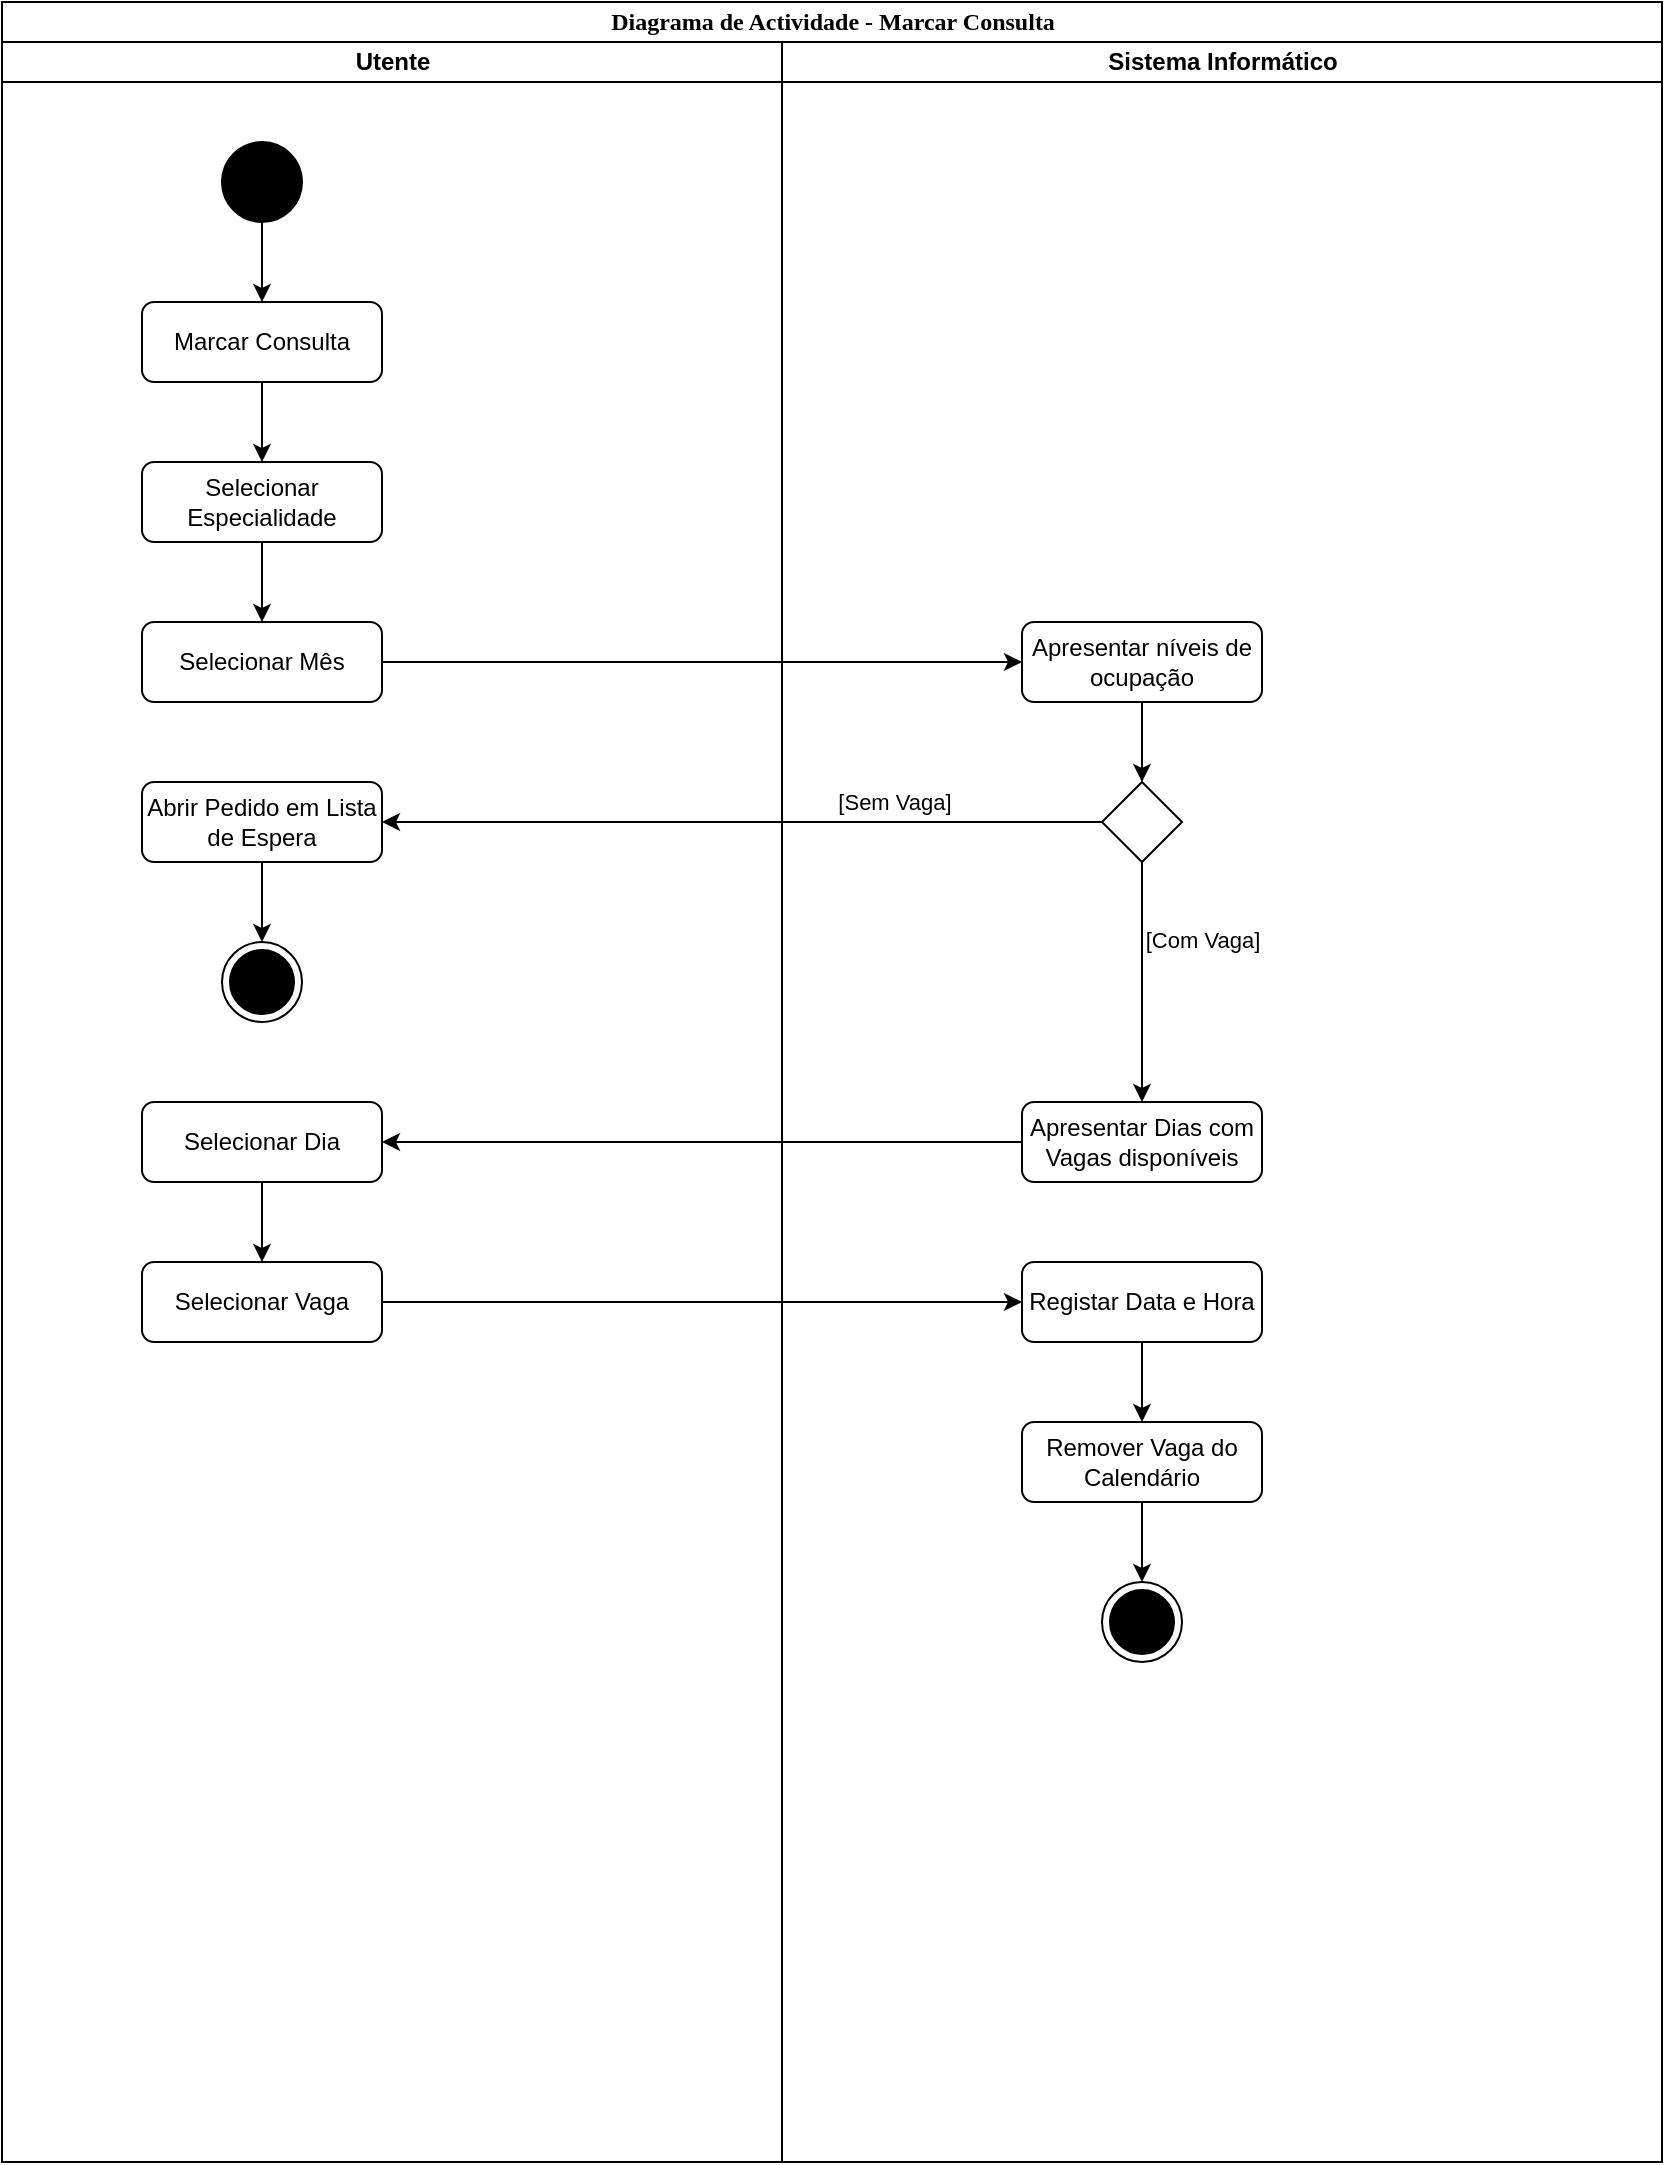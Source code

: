 <mxfile version="14.2.4" type="device" pages="3"><diagram name="Marcar Consulta" id="0783ab3e-0a74-02c8-0abd-f7b4e66b4bec"><mxGraphModel dx="867" dy="393" grid="1" gridSize="10" guides="1" tooltips="1" connect="1" arrows="1" fold="1" page="1" pageScale="1" pageWidth="850" pageHeight="1100" background="#ffffff" math="0" shadow="0"><root><mxCell id="0"/><mxCell id="1" parent="0"/><mxCell id="1c1d494c118603dd-1" value="Diagrama de Actividade - Marcar Consulta" style="swimlane;html=1;childLayout=stackLayout;startSize=20;rounded=0;shadow=0;comic=0;labelBackgroundColor=none;strokeWidth=1;fontFamily=Verdana;fontSize=12;align=center;" parent="1" vertex="1"><mxGeometry x="10" y="10" width="830" height="1080" as="geometry"/></mxCell><mxCell id="1c1d494c118603dd-2" value="Utente" style="swimlane;html=1;startSize=20;" parent="1c1d494c118603dd-1" vertex="1"><mxGeometry y="20" width="390" height="1060" as="geometry"/></mxCell><mxCell id="kjHAQSNKGEX2r20OFE0u-46" style="edgeStyle=orthogonalEdgeStyle;rounded=0;orthogonalLoop=1;jettySize=auto;html=1;entryX=0.5;entryY=0;entryDx=0;entryDy=0;" edge="1" parent="1c1d494c118603dd-2" source="60571a20871a0731-4" target="kjHAQSNKGEX2r20OFE0u-2"><mxGeometry relative="1" as="geometry"/></mxCell><mxCell id="60571a20871a0731-4" value="" style="ellipse;whiteSpace=wrap;html=1;rounded=0;shadow=0;comic=0;labelBackgroundColor=none;strokeWidth=1;fillColor=#000000;fontFamily=Verdana;fontSize=12;align=center;" parent="1c1d494c118603dd-2" vertex="1"><mxGeometry x="110" y="50" width="40" height="40" as="geometry"/></mxCell><mxCell id="kjHAQSNKGEX2r20OFE0u-28" style="edgeStyle=orthogonalEdgeStyle;rounded=0;orthogonalLoop=1;jettySize=auto;html=1;entryX=0.5;entryY=0;entryDx=0;entryDy=0;" edge="1" parent="1c1d494c118603dd-2" source="kjHAQSNKGEX2r20OFE0u-2" target="kjHAQSNKGEX2r20OFE0u-25"><mxGeometry relative="1" as="geometry"/></mxCell><mxCell id="kjHAQSNKGEX2r20OFE0u-2" value="Marcar Consulta" style="rounded=1;whiteSpace=wrap;html=1;" vertex="1" parent="1c1d494c118603dd-2"><mxGeometry x="70" y="130" width="120" height="40" as="geometry"/></mxCell><mxCell id="kjHAQSNKGEX2r20OFE0u-38" style="edgeStyle=none;rounded=0;orthogonalLoop=1;jettySize=auto;html=1;entryX=0.5;entryY=0;entryDx=0;entryDy=0;" edge="1" parent="1c1d494c118603dd-2" source="kjHAQSNKGEX2r20OFE0u-25" target="kjHAQSNKGEX2r20OFE0u-31"><mxGeometry relative="1" as="geometry"/></mxCell><mxCell id="kjHAQSNKGEX2r20OFE0u-25" value="Selecionar Especialidade" style="rounded=1;whiteSpace=wrap;html=1;" vertex="1" parent="1c1d494c118603dd-2"><mxGeometry x="70" y="210" width="120" height="40" as="geometry"/></mxCell><mxCell id="kjHAQSNKGEX2r20OFE0u-31" value="Selecionar Mês" style="rounded=1;whiteSpace=wrap;html=1;" vertex="1" parent="1c1d494c118603dd-2"><mxGeometry x="70" y="290" width="120" height="40" as="geometry"/></mxCell><mxCell id="kjHAQSNKGEX2r20OFE0u-49" style="edgeStyle=orthogonalEdgeStyle;rounded=0;orthogonalLoop=1;jettySize=auto;html=1;entryX=0.5;entryY=0;entryDx=0;entryDy=0;" edge="1" parent="1c1d494c118603dd-2" source="kjHAQSNKGEX2r20OFE0u-36" target="kjHAQSNKGEX2r20OFE0u-47"><mxGeometry relative="1" as="geometry"/></mxCell><mxCell id="kjHAQSNKGEX2r20OFE0u-36" value="Selecionar Dia" style="rounded=1;whiteSpace=wrap;html=1;" vertex="1" parent="1c1d494c118603dd-2"><mxGeometry x="70" y="530" width="120" height="40" as="geometry"/></mxCell><mxCell id="kjHAQSNKGEX2r20OFE0u-45" style="edgeStyle=orthogonalEdgeStyle;rounded=0;orthogonalLoop=1;jettySize=auto;html=1;entryX=0.5;entryY=0;entryDx=0;entryDy=0;" edge="1" parent="1c1d494c118603dd-2" source="kjHAQSNKGEX2r20OFE0u-18" target="kjHAQSNKGEX2r20OFE0u-44"><mxGeometry relative="1" as="geometry"/></mxCell><mxCell id="kjHAQSNKGEX2r20OFE0u-18" value="Abrir Pedido em Lista de Espera" style="rounded=1;whiteSpace=wrap;html=1;" vertex="1" parent="1c1d494c118603dd-2"><mxGeometry x="70" y="370" width="120" height="40" as="geometry"/></mxCell><mxCell id="kjHAQSNKGEX2r20OFE0u-44" value="" style="ellipse;html=1;shape=endState;fillColor=#000000;" vertex="1" parent="1c1d494c118603dd-2"><mxGeometry x="110" y="450" width="40" height="40" as="geometry"/></mxCell><mxCell id="kjHAQSNKGEX2r20OFE0u-47" value="Selecionar Vaga" style="rounded=1;whiteSpace=wrap;html=1;" vertex="1" parent="1c1d494c118603dd-2"><mxGeometry x="70" y="610" width="120" height="40" as="geometry"/></mxCell><mxCell id="kjHAQSNKGEX2r20OFE0u-19" style="rounded=0;orthogonalLoop=1;jettySize=auto;html=1;entryX=1;entryY=0.5;entryDx=0;entryDy=0;exitX=0;exitY=0.5;exitDx=0;exitDy=0;" edge="1" parent="1c1d494c118603dd-1" source="kjHAQSNKGEX2r20OFE0u-11" target="kjHAQSNKGEX2r20OFE0u-18"><mxGeometry relative="1" as="geometry"><mxPoint x="380" y="530" as="sourcePoint"/><mxPoint x="308" y="670" as="targetPoint"/></mxGeometry></mxCell><mxCell id="kjHAQSNKGEX2r20OFE0u-20" value="[Sem Vaga]" style="edgeLabel;html=1;align=center;verticalAlign=middle;resizable=0;points=[];" vertex="1" connectable="0" parent="kjHAQSNKGEX2r20OFE0u-19"><mxGeometry x="-0.555" y="5" relative="1" as="geometry"><mxPoint x="-24" y="-15" as="offset"/></mxGeometry></mxCell><mxCell id="kjHAQSNKGEX2r20OFE0u-39" style="edgeStyle=none;rounded=0;orthogonalLoop=1;jettySize=auto;html=1;entryX=0;entryY=0.5;entryDx=0;entryDy=0;" edge="1" parent="1c1d494c118603dd-1" source="kjHAQSNKGEX2r20OFE0u-31" target="kjHAQSNKGEX2r20OFE0u-24"><mxGeometry relative="1" as="geometry"/></mxCell><mxCell id="kjHAQSNKGEX2r20OFE0u-41" style="edgeStyle=orthogonalEdgeStyle;rounded=0;orthogonalLoop=1;jettySize=auto;html=1;entryX=1;entryY=0.5;entryDx=0;entryDy=0;" edge="1" parent="1c1d494c118603dd-1" source="kjHAQSNKGEX2r20OFE0u-33" target="kjHAQSNKGEX2r20OFE0u-36"><mxGeometry relative="1" as="geometry"/></mxCell><mxCell id="1c1d494c118603dd-3" value="Sistema Informático" style="swimlane;html=1;startSize=20;" parent="1c1d494c118603dd-1" vertex="1"><mxGeometry x="390" y="20" width="440" height="1060" as="geometry"/></mxCell><mxCell id="kjHAQSNKGEX2r20OFE0u-10" style="edgeStyle=orthogonalEdgeStyle;rounded=0;orthogonalLoop=1;jettySize=auto;html=1;" edge="1" parent="1c1d494c118603dd-3" source="kjHAQSNKGEX2r20OFE0u-8" target="kjHAQSNKGEX2r20OFE0u-9"><mxGeometry relative="1" as="geometry"/></mxCell><mxCell id="kjHAQSNKGEX2r20OFE0u-8" value="Registar Data e Hora" style="rounded=1;whiteSpace=wrap;html=1;" vertex="1" parent="1c1d494c118603dd-3"><mxGeometry x="120" y="610" width="120" height="40" as="geometry"/></mxCell><mxCell id="kjHAQSNKGEX2r20OFE0u-51" style="edgeStyle=orthogonalEdgeStyle;rounded=0;orthogonalLoop=1;jettySize=auto;html=1;entryX=0.5;entryY=0;entryDx=0;entryDy=0;" edge="1" parent="1c1d494c118603dd-3" source="kjHAQSNKGEX2r20OFE0u-9" target="kjHAQSNKGEX2r20OFE0u-50"><mxGeometry relative="1" as="geometry"/></mxCell><mxCell id="kjHAQSNKGEX2r20OFE0u-9" value="Remover Vaga do Calendário" style="rounded=1;whiteSpace=wrap;html=1;" vertex="1" parent="1c1d494c118603dd-3"><mxGeometry x="120" y="690" width="120" height="40" as="geometry"/></mxCell><mxCell id="kjHAQSNKGEX2r20OFE0u-11" value="" style="rhombus;whiteSpace=wrap;html=1;" vertex="1" parent="1c1d494c118603dd-3"><mxGeometry x="160" y="370" width="40" height="40" as="geometry"/></mxCell><mxCell id="kjHAQSNKGEX2r20OFE0u-40" style="edgeStyle=orthogonalEdgeStyle;rounded=0;orthogonalLoop=1;jettySize=auto;html=1;entryX=0.5;entryY=0;entryDx=0;entryDy=0;" edge="1" parent="1c1d494c118603dd-3" source="kjHAQSNKGEX2r20OFE0u-24" target="kjHAQSNKGEX2r20OFE0u-11"><mxGeometry relative="1" as="geometry"/></mxCell><mxCell id="kjHAQSNKGEX2r20OFE0u-24" value="Apresentar níveis de ocupação" style="rounded=1;whiteSpace=wrap;html=1;" vertex="1" parent="1c1d494c118603dd-3"><mxGeometry x="120" y="290" width="120" height="40" as="geometry"/></mxCell><mxCell id="kjHAQSNKGEX2r20OFE0u-33" value="Apresentar Dias com Vagas disponíveis" style="rounded=1;whiteSpace=wrap;html=1;" vertex="1" parent="1c1d494c118603dd-3"><mxGeometry x="120" y="530" width="120" height="40" as="geometry"/></mxCell><mxCell id="kjHAQSNKGEX2r20OFE0u-16" style="rounded=0;orthogonalLoop=1;jettySize=auto;html=1;exitX=0.5;exitY=1;exitDx=0;exitDy=0;edgeStyle=orthogonalEdgeStyle;entryX=0.5;entryY=0;entryDx=0;entryDy=0;" edge="1" parent="1c1d494c118603dd-3" source="kjHAQSNKGEX2r20OFE0u-11" target="kjHAQSNKGEX2r20OFE0u-33"><mxGeometry relative="1" as="geometry"><mxPoint x="180" y="510" as="targetPoint"/><mxPoint x="205.5" y="540" as="sourcePoint"/><Array as="points"/></mxGeometry></mxCell><mxCell id="kjHAQSNKGEX2r20OFE0u-17" value="[Com Vaga]" style="edgeLabel;html=1;align=center;verticalAlign=middle;resizable=0;points=[];" vertex="1" connectable="0" parent="kjHAQSNKGEX2r20OFE0u-16"><mxGeometry x="-0.555" y="-2" relative="1" as="geometry"><mxPoint x="32" y="12" as="offset"/></mxGeometry></mxCell><mxCell id="kjHAQSNKGEX2r20OFE0u-50" value="" style="ellipse;html=1;shape=endState;fillColor=#000000;" vertex="1" parent="1c1d494c118603dd-3"><mxGeometry x="160" y="770" width="40" height="40" as="geometry"/></mxCell><mxCell id="kjHAQSNKGEX2r20OFE0u-48" style="edgeStyle=orthogonalEdgeStyle;rounded=0;orthogonalLoop=1;jettySize=auto;html=1;entryX=0;entryY=0.5;entryDx=0;entryDy=0;" edge="1" parent="1c1d494c118603dd-1" source="kjHAQSNKGEX2r20OFE0u-47" target="kjHAQSNKGEX2r20OFE0u-8"><mxGeometry relative="1" as="geometry"/></mxCell></root></mxGraphModel></diagram><diagram id="Ne70lVapPX85LEz8FXPz" name="Desmarcar Consulta"><mxGraphModel dx="867" dy="393" grid="1" gridSize="10" guides="1" tooltips="1" connect="1" arrows="1" fold="1" page="1" pageScale="1" pageWidth="827" pageHeight="1169" math="0" shadow="0"><root><mxCell id="CgYppBIDY5oI1jkrm0bC-0"/><mxCell id="CgYppBIDY5oI1jkrm0bC-1" parent="CgYppBIDY5oI1jkrm0bC-0"/><mxCell id="MlOuWjEtDycWQlPlWrfE-0" value="Diagrama de Atividade - Desmarcar Consulta Utente&amp;nbsp;" style="swimlane;html=1;childLayout=stackLayout;startSize=20;rounded=0;shadow=0;comic=0;labelBackgroundColor=none;strokeWidth=1;fontFamily=Verdana;fontSize=12;align=center;" vertex="1" parent="CgYppBIDY5oI1jkrm0bC-1"><mxGeometry x="10" y="10" width="810" height="390" as="geometry"/></mxCell><mxCell id="MlOuWjEtDycWQlPlWrfE-1" value="Utente" style="swimlane;html=1;startSize=20;" vertex="1" parent="MlOuWjEtDycWQlPlWrfE-0"><mxGeometry y="20" width="400" height="370" as="geometry"/></mxCell><mxCell id="UpuWILP65akBoyyvkY-h-2" style="edgeStyle=orthogonalEdgeStyle;rounded=0;orthogonalLoop=1;jettySize=auto;html=1;" edge="1" parent="MlOuWjEtDycWQlPlWrfE-1" source="UpuWILP65akBoyyvkY-h-0" target="UpuWILP65akBoyyvkY-h-1"><mxGeometry relative="1" as="geometry"/></mxCell><mxCell id="UpuWILP65akBoyyvkY-h-0" value="" style="ellipse;whiteSpace=wrap;html=1;rounded=0;shadow=0;comic=0;labelBackgroundColor=none;strokeWidth=1;fillColor=#000000;fontFamily=Verdana;fontSize=12;align=center;" vertex="1" parent="MlOuWjEtDycWQlPlWrfE-1"><mxGeometry x="150" y="50" width="40" height="40" as="geometry"/></mxCell><mxCell id="UpuWILP65akBoyyvkY-h-1" value="Desmarcar Consulta" style="rounded=1;whiteSpace=wrap;html=1;" vertex="1" parent="MlOuWjEtDycWQlPlWrfE-1"><mxGeometry x="110" y="130" width="120" height="40" as="geometry"/></mxCell><mxCell id="MlOuWjEtDycWQlPlWrfE-10" value="Sistema Informático" style="swimlane;html=1;startSize=20;" vertex="1" parent="MlOuWjEtDycWQlPlWrfE-0"><mxGeometry x="400" y="20" width="410" height="370" as="geometry"/></mxCell><mxCell id="_ZWtZknZ26opzRuC0Pj_-1" style="edgeStyle=orthogonalEdgeStyle;rounded=0;orthogonalLoop=1;jettySize=auto;html=1;entryX=0.5;entryY=0;entryDx=0;entryDy=0;" edge="1" parent="MlOuWjEtDycWQlPlWrfE-10" source="UpuWILP65akBoyyvkY-h-3" target="_ZWtZknZ26opzRuC0Pj_-0"><mxGeometry relative="1" as="geometry"/></mxCell><mxCell id="UpuWILP65akBoyyvkY-h-3" value="Abrir Vaga no Calendário" style="rounded=1;whiteSpace=wrap;html=1;" vertex="1" parent="MlOuWjEtDycWQlPlWrfE-10"><mxGeometry x="110" y="130" width="120" height="40" as="geometry"/></mxCell><mxCell id="_ZWtZknZ26opzRuC0Pj_-3" style="edgeStyle=orthogonalEdgeStyle;rounded=0;orthogonalLoop=1;jettySize=auto;html=1;" edge="1" parent="MlOuWjEtDycWQlPlWrfE-10" source="_ZWtZknZ26opzRuC0Pj_-0" target="_ZWtZknZ26opzRuC0Pj_-2"><mxGeometry relative="1" as="geometry"/></mxCell><mxCell id="_ZWtZknZ26opzRuC0Pj_-0" value="Registar desmarcação por parte do Utente" style="rounded=1;whiteSpace=wrap;html=1;" vertex="1" parent="MlOuWjEtDycWQlPlWrfE-10"><mxGeometry x="110" y="210" width="120" height="40" as="geometry"/></mxCell><mxCell id="_ZWtZknZ26opzRuC0Pj_-2" value="" style="ellipse;html=1;shape=endState;fillColor=#000000;" vertex="1" parent="MlOuWjEtDycWQlPlWrfE-10"><mxGeometry x="150" y="290" width="40" height="40" as="geometry"/></mxCell><mxCell id="UpuWILP65akBoyyvkY-h-4" style="edgeStyle=orthogonalEdgeStyle;rounded=0;orthogonalLoop=1;jettySize=auto;html=1;entryX=0;entryY=0.5;entryDx=0;entryDy=0;" edge="1" parent="MlOuWjEtDycWQlPlWrfE-0" source="UpuWILP65akBoyyvkY-h-1" target="UpuWILP65akBoyyvkY-h-3"><mxGeometry relative="1" as="geometry"/></mxCell><mxCell id="_ZWtZknZ26opzRuC0Pj_-4" value="Diagrama de Atividade - Desmarcar Consulta Médico" style="swimlane;html=1;childLayout=stackLayout;startSize=20;rounded=0;shadow=0;comic=0;labelBackgroundColor=none;strokeWidth=1;fontFamily=Verdana;fontSize=12;align=center;" vertex="1" parent="CgYppBIDY5oI1jkrm0bC-1"><mxGeometry x="10" y="420" width="810" height="390" as="geometry"/></mxCell><mxCell id="_ZWtZknZ26opzRuC0Pj_-5" value="Médico" style="swimlane;html=1;startSize=20;" vertex="1" parent="_ZWtZknZ26opzRuC0Pj_-4"><mxGeometry y="20" width="400" height="370" as="geometry"/></mxCell><mxCell id="_ZWtZknZ26opzRuC0Pj_-6" style="edgeStyle=orthogonalEdgeStyle;rounded=0;orthogonalLoop=1;jettySize=auto;html=1;" edge="1" parent="_ZWtZknZ26opzRuC0Pj_-5" source="_ZWtZknZ26opzRuC0Pj_-7" target="_ZWtZknZ26opzRuC0Pj_-8"><mxGeometry relative="1" as="geometry"/></mxCell><mxCell id="_ZWtZknZ26opzRuC0Pj_-7" value="" style="ellipse;whiteSpace=wrap;html=1;rounded=0;shadow=0;comic=0;labelBackgroundColor=none;strokeWidth=1;fillColor=#000000;fontFamily=Verdana;fontSize=12;align=center;" vertex="1" parent="_ZWtZknZ26opzRuC0Pj_-5"><mxGeometry x="150" y="40" width="40" height="40" as="geometry"/></mxCell><mxCell id="_ZWtZknZ26opzRuC0Pj_-8" value="Desmarcar Consulta" style="rounded=1;whiteSpace=wrap;html=1;" vertex="1" parent="_ZWtZknZ26opzRuC0Pj_-5"><mxGeometry x="110" y="120" width="120" height="40" as="geometry"/></mxCell><mxCell id="_ZWtZknZ26opzRuC0Pj_-14" value="" style="ellipse;html=1;shape=endState;fillColor=#000000;" vertex="1" parent="_ZWtZknZ26opzRuC0Pj_-5"><mxGeometry x="150" y="280" width="40" height="40" as="geometry"/></mxCell><mxCell id="79W7Mp-lozM8mOLM_SqW-2" style="edgeStyle=orthogonalEdgeStyle;rounded=0;orthogonalLoop=1;jettySize=auto;html=1;entryX=0.5;entryY=0;entryDx=0;entryDy=0;" edge="1" parent="_ZWtZknZ26opzRuC0Pj_-5" source="79W7Mp-lozM8mOLM_SqW-0" target="_ZWtZknZ26opzRuC0Pj_-14"><mxGeometry relative="1" as="geometry"/></mxCell><mxCell id="79W7Mp-lozM8mOLM_SqW-0" value="Abrir Pedido em Lista de Espera" style="rounded=1;whiteSpace=wrap;html=1;" vertex="1" parent="_ZWtZknZ26opzRuC0Pj_-5"><mxGeometry x="110" y="200" width="120" height="40" as="geometry"/></mxCell><mxCell id="_ZWtZknZ26opzRuC0Pj_-9" value="Sistema Informático" style="swimlane;html=1;startSize=20;" vertex="1" parent="_ZWtZknZ26opzRuC0Pj_-4"><mxGeometry x="400" y="20" width="410" height="370" as="geometry"/></mxCell><mxCell id="_ZWtZknZ26opzRuC0Pj_-13" value="Registar Impossibilidade do Médico" style="rounded=1;whiteSpace=wrap;html=1;" vertex="1" parent="_ZWtZknZ26opzRuC0Pj_-9"><mxGeometry x="150" y="120" width="120" height="40" as="geometry"/></mxCell><mxCell id="_ZWtZknZ26opzRuC0Pj_-15" style="edgeStyle=orthogonalEdgeStyle;rounded=0;orthogonalLoop=1;jettySize=auto;html=1;entryX=0;entryY=0.5;entryDx=0;entryDy=0;" edge="1" parent="_ZWtZknZ26opzRuC0Pj_-4" source="_ZWtZknZ26opzRuC0Pj_-8" target="_ZWtZknZ26opzRuC0Pj_-13"><mxGeometry relative="1" as="geometry"><mxPoint x="520" y="210" as="targetPoint"/><Array as="points"><mxPoint x="510" y="160"/><mxPoint x="510" y="160"/></Array></mxGeometry></mxCell><mxCell id="_ZWtZknZ26opzRuC0Pj_-12" style="edgeStyle=orthogonalEdgeStyle;rounded=0;orthogonalLoop=1;jettySize=auto;html=1;entryX=1;entryY=0.5;entryDx=0;entryDy=0;" edge="1" parent="_ZWtZknZ26opzRuC0Pj_-4" source="_ZWtZknZ26opzRuC0Pj_-13" target="79W7Mp-lozM8mOLM_SqW-0"><mxGeometry relative="1" as="geometry"><Array as="points"><mxPoint x="610" y="240"/></Array></mxGeometry></mxCell></root></mxGraphModel></diagram><diagram id="hjACWqnwwQMpjUhCdRwZ" name="Atribuir Vaga"><mxGraphModel dx="867" dy="393" grid="1" gridSize="10" guides="1" tooltips="1" connect="1" arrows="1" fold="1" page="1" pageScale="1" pageWidth="827" pageHeight="1169" math="0" shadow="0"><root><mxCell id="JIhR3Z926xbu0zDy_XE4-0"/><mxCell id="JIhR3Z926xbu0zDy_XE4-1" parent="JIhR3Z926xbu0zDy_XE4-0"/><mxCell id="Ymrmu8dd6cX8GdUiC3J9-0" value="Diagrama de Atividades - Atribuir Vaga" style="swimlane;html=1;childLayout=stackLayout;startSize=20;rounded=0;shadow=0;comic=0;labelBackgroundColor=none;strokeWidth=1;fontFamily=Verdana;fontSize=12;align=center;" vertex="1" parent="JIhR3Z926xbu0zDy_XE4-1"><mxGeometry x="10" y="10" width="810" height="1150" as="geometry"/></mxCell><mxCell id="Ymrmu8dd6cX8GdUiC3J9-1" value="Sistema de Vagas" style="swimlane;html=1;startSize=20;" vertex="1" parent="Ymrmu8dd6cX8GdUiC3J9-0"><mxGeometry y="20" width="270" height="1130" as="geometry"/></mxCell><mxCell id="p2I2G10oeReVqa-bGHbU-0" style="edgeStyle=orthogonalEdgeStyle;rounded=0;orthogonalLoop=1;jettySize=auto;html=1;entryX=0.5;entryY=0;entryDx=0;entryDy=0;" edge="1" parent="Ymrmu8dd6cX8GdUiC3J9-1" source="xZ8w8HeXdYCcZy7Hwt_y-0" target="xZ8w8HeXdYCcZy7Hwt_y-1"><mxGeometry relative="1" as="geometry"/></mxCell><mxCell id="xZ8w8HeXdYCcZy7Hwt_y-0" value="" style="ellipse;whiteSpace=wrap;html=1;rounded=0;shadow=0;comic=0;labelBackgroundColor=none;strokeWidth=1;fillColor=#000000;fontFamily=Verdana;fontSize=12;align=center;" vertex="1" parent="Ymrmu8dd6cX8GdUiC3J9-1"><mxGeometry x="110" y="50" width="40" height="40" as="geometry"/></mxCell><mxCell id="p2I2G10oeReVqa-bGHbU-2" style="edgeStyle=orthogonalEdgeStyle;rounded=0;orthogonalLoop=1;jettySize=auto;html=1;entryX=0.5;entryY=0;entryDx=0;entryDy=0;" edge="1" parent="Ymrmu8dd6cX8GdUiC3J9-1" source="xZ8w8HeXdYCcZy7Hwt_y-1" target="p2I2G10oeReVqa-bGHbU-1"><mxGeometry relative="1" as="geometry"/></mxCell><mxCell id="xZ8w8HeXdYCcZy7Hwt_y-1" value="Abre Vaga no Calendário" style="rounded=1;whiteSpace=wrap;html=1;" vertex="1" parent="Ymrmu8dd6cX8GdUiC3J9-1"><mxGeometry x="70" y="140" width="120" height="40" as="geometry"/></mxCell><mxCell id="p2I2G10oeReVqa-bGHbU-4" style="edgeStyle=orthogonalEdgeStyle;rounded=0;orthogonalLoop=1;jettySize=auto;html=1;entryX=0.5;entryY=0;entryDx=0;entryDy=0;" edge="1" parent="Ymrmu8dd6cX8GdUiC3J9-1" source="p2I2G10oeReVqa-bGHbU-1" target="p2I2G10oeReVqa-bGHbU-3"><mxGeometry relative="1" as="geometry"/></mxCell><mxCell id="p2I2G10oeReVqa-bGHbU-1" value="Atribui Vaga a Utente na Lista de Espera" style="rounded=1;whiteSpace=wrap;html=1;" vertex="1" parent="Ymrmu8dd6cX8GdUiC3J9-1"><mxGeometry x="70" y="230" width="120" height="40" as="geometry"/></mxCell><mxCell id="p2I2G10oeReVqa-bGHbU-3" value="Enviar mensagem ao Utente" style="rounded=1;whiteSpace=wrap;html=1;" vertex="1" parent="Ymrmu8dd6cX8GdUiC3J9-1"><mxGeometry x="70" y="330" width="120" height="40" as="geometry"/></mxCell><mxCell id="3wIf3MeOykbopd59SCZj-11" style="edgeStyle=orthogonalEdgeStyle;rounded=0;orthogonalLoop=1;jettySize=auto;html=1;entryX=0.442;entryY=0.025;entryDx=0;entryDy=0;entryPerimeter=0;" edge="1" parent="Ymrmu8dd6cX8GdUiC3J9-1" source="3wIf3MeOykbopd59SCZj-6" target="3wIf3MeOykbopd59SCZj-9"><mxGeometry relative="1" as="geometry"><Array as="points"><mxPoint x="128" y="550"/><mxPoint x="128" y="550"/></Array></mxGeometry></mxCell><mxCell id="3wIf3MeOykbopd59SCZj-6" value="Manter Utente na Lista de Espera" style="rounded=1;whiteSpace=wrap;html=1;" vertex="1" parent="Ymrmu8dd6cX8GdUiC3J9-1"><mxGeometry x="70" y="490" width="120" height="40" as="geometry"/></mxCell><mxCell id="3wIf3MeOykbopd59SCZj-10" style="edgeStyle=orthogonalEdgeStyle;rounded=0;orthogonalLoop=1;jettySize=auto;html=1;entryX=0;entryY=0.5;entryDx=0;entryDy=0;" edge="1" parent="Ymrmu8dd6cX8GdUiC3J9-1" source="3wIf3MeOykbopd59SCZj-9" target="p2I2G10oeReVqa-bGHbU-3"><mxGeometry relative="1" as="geometry"><Array as="points"><mxPoint x="50" y="630"/><mxPoint x="50" y="350"/></Array></mxGeometry></mxCell><mxCell id="3wIf3MeOykbopd59SCZj-9" value="Atribuir Vaga ao Próximo Utente na Lista de Espera" style="rounded=1;whiteSpace=wrap;html=1;" vertex="1" parent="Ymrmu8dd6cX8GdUiC3J9-1"><mxGeometry x="75" y="610" width="120" height="40" as="geometry"/></mxCell><mxCell id="0gPC1vzrAuqKFCquGP3Y-3" value="Remover Utente da Lista de Espera" style="rounded=1;whiteSpace=wrap;html=1;" vertex="1" parent="Ymrmu8dd6cX8GdUiC3J9-1"><mxGeometry x="75" y="730" width="120" height="40" as="geometry"/></mxCell><mxCell id="Ymrmu8dd6cX8GdUiC3J9-10" value="Utente" style="swimlane;html=1;startSize=20;" vertex="1" parent="Ymrmu8dd6cX8GdUiC3J9-0"><mxGeometry x="270" y="20" width="280" height="1130" as="geometry"/></mxCell><mxCell id="F1tVqL81v61FWNl5kkC0-4" style="edgeStyle=orthogonalEdgeStyle;rounded=0;orthogonalLoop=1;jettySize=auto;html=1;" edge="1" parent="Ymrmu8dd6cX8GdUiC3J9-10" source="F1tVqL81v61FWNl5kkC0-0" target="F1tVqL81v61FWNl5kkC0-2"><mxGeometry relative="1" as="geometry"/></mxCell><mxCell id="F1tVqL81v61FWNl5kkC0-0" value="Receber mensagem&amp;nbsp;" style="rounded=1;whiteSpace=wrap;html=1;" vertex="1" parent="Ymrmu8dd6cX8GdUiC3J9-10"><mxGeometry x="80" y="330" width="120" height="40" as="geometry"/></mxCell><mxCell id="F1tVqL81v61FWNl5kkC0-5" style="edgeStyle=orthogonalEdgeStyle;rounded=0;orthogonalLoop=1;jettySize=auto;html=1;entryX=0.5;entryY=0;entryDx=0;entryDy=0;" edge="1" parent="Ymrmu8dd6cX8GdUiC3J9-10" source="F1tVqL81v61FWNl5kkC0-2" target="F1tVqL81v61FWNl5kkC0-3"><mxGeometry relative="1" as="geometry"/></mxCell><mxCell id="F1tVqL81v61FWNl5kkC0-2" value="Confirmar Marcação de Consulta" style="rounded=1;whiteSpace=wrap;html=1;" vertex="1" parent="Ymrmu8dd6cX8GdUiC3J9-10"><mxGeometry x="80" y="410" width="120" height="40" as="geometry"/></mxCell><mxCell id="F1tVqL81v61FWNl5kkC0-3" value="" style="rhombus;whiteSpace=wrap;html=1;" vertex="1" parent="Ymrmu8dd6cX8GdUiC3J9-10"><mxGeometry x="120" y="490" width="40" height="40" as="geometry"/></mxCell><mxCell id="Ymrmu8dd6cX8GdUiC3J9-26" value="Sistema Informático" style="swimlane;html=1;startSize=20;" vertex="1" parent="Ymrmu8dd6cX8GdUiC3J9-0"><mxGeometry x="550" y="20" width="260" height="1130" as="geometry"/></mxCell><mxCell id="3wIf3MeOykbopd59SCZj-1" style="edgeStyle=orthogonalEdgeStyle;rounded=0;orthogonalLoop=1;jettySize=auto;html=1;entryX=0.5;entryY=0;entryDx=0;entryDy=0;" edge="1" parent="Ymrmu8dd6cX8GdUiC3J9-26" source="F1tVqL81v61FWNl5kkC0-6" target="3wIf3MeOykbopd59SCZj-0"><mxGeometry relative="1" as="geometry"/></mxCell><mxCell id="F1tVqL81v61FWNl5kkC0-6" value="Registar Data e Hora" style="rounded=1;whiteSpace=wrap;html=1;" vertex="1" parent="Ymrmu8dd6cX8GdUiC3J9-26"><mxGeometry x="80" y="730" width="120" height="40" as="geometry"/></mxCell><mxCell id="3wIf3MeOykbopd59SCZj-0" value="Remover Vaga do Calendário" style="rounded=1;whiteSpace=wrap;html=1;" vertex="1" parent="Ymrmu8dd6cX8GdUiC3J9-26"><mxGeometry x="80" y="810" width="120" height="40" as="geometry"/></mxCell><mxCell id="3wIf3MeOykbopd59SCZj-3" value="" style="ellipse;html=1;shape=endState;fillColor=#000000;" vertex="1" parent="Ymrmu8dd6cX8GdUiC3J9-26"><mxGeometry x="120" y="890" width="40" height="40" as="geometry"/></mxCell><mxCell id="3wIf3MeOykbopd59SCZj-2" style="edgeStyle=orthogonalEdgeStyle;rounded=0;orthogonalLoop=1;jettySize=auto;html=1;" edge="1" parent="Ymrmu8dd6cX8GdUiC3J9-26" source="3wIf3MeOykbopd59SCZj-0" target="3wIf3MeOykbopd59SCZj-3"><mxGeometry relative="1" as="geometry"><mxPoint x="140" y="930" as="targetPoint"/></mxGeometry></mxCell><mxCell id="F1tVqL81v61FWNl5kkC0-1" style="edgeStyle=orthogonalEdgeStyle;rounded=0;orthogonalLoop=1;jettySize=auto;html=1;entryX=0;entryY=0.5;entryDx=0;entryDy=0;" edge="1" parent="Ymrmu8dd6cX8GdUiC3J9-0" source="p2I2G10oeReVqa-bGHbU-3" target="F1tVqL81v61FWNl5kkC0-0"><mxGeometry relative="1" as="geometry"/></mxCell><mxCell id="3wIf3MeOykbopd59SCZj-4" style="edgeStyle=orthogonalEdgeStyle;rounded=0;orthogonalLoop=1;jettySize=auto;html=1;exitX=0.5;exitY=1;exitDx=0;exitDy=0;entryX=0.5;entryY=0;entryDx=0;entryDy=0;" edge="1" parent="Ymrmu8dd6cX8GdUiC3J9-0" source="F1tVqL81v61FWNl5kkC0-3" target="0gPC1vzrAuqKFCquGP3Y-3"><mxGeometry relative="1" as="geometry"><mxPoint x="380" y="740" as="targetPoint"/><Array as="points"><mxPoint x="410" y="710"/><mxPoint x="135" y="710"/></Array></mxGeometry></mxCell><mxCell id="3wIf3MeOykbopd59SCZj-5" value="[Sim]" style="edgeLabel;html=1;align=center;verticalAlign=middle;resizable=0;points=[];" vertex="1" connectable="0" parent="3wIf3MeOykbopd59SCZj-4"><mxGeometry x="-0.146" y="-1" relative="1" as="geometry"><mxPoint x="-37" y="1" as="offset"/></mxGeometry></mxCell><mxCell id="3wIf3MeOykbopd59SCZj-7" style="edgeStyle=orthogonalEdgeStyle;rounded=0;orthogonalLoop=1;jettySize=auto;html=1;entryX=1;entryY=0.5;entryDx=0;entryDy=0;" edge="1" parent="Ymrmu8dd6cX8GdUiC3J9-0" source="F1tVqL81v61FWNl5kkC0-3" target="3wIf3MeOykbopd59SCZj-6"><mxGeometry relative="1" as="geometry"/></mxCell><mxCell id="3wIf3MeOykbopd59SCZj-8" value="[Não]" style="edgeLabel;html=1;align=center;verticalAlign=middle;resizable=0;points=[];" vertex="1" connectable="0" parent="3wIf3MeOykbopd59SCZj-7"><mxGeometry x="-0.38" y="3" relative="1" as="geometry"><mxPoint as="offset"/></mxGeometry></mxCell><mxCell id="0gPC1vzrAuqKFCquGP3Y-4" style="edgeStyle=orthogonalEdgeStyle;rounded=0;orthogonalLoop=1;jettySize=auto;html=1;entryX=0;entryY=0.5;entryDx=0;entryDy=0;" edge="1" parent="Ymrmu8dd6cX8GdUiC3J9-0" source="0gPC1vzrAuqKFCquGP3Y-3" target="F1tVqL81v61FWNl5kkC0-6"><mxGeometry relative="1" as="geometry"/></mxCell></root></mxGraphModel></diagram></mxfile>